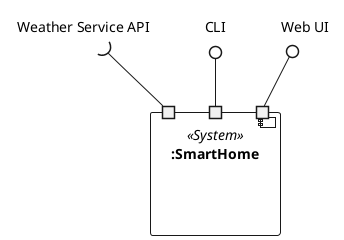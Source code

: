 @startuml
skinparam linetype polyline

component :SmartHome <<System>> {
    port " " as P1
    port " " as P2
    port " " as P3
}

rectangle "Web UI" as WEB
rectangle "CLI" as CLI
rectangle "Weather Service API" as WS

skinparam rectangle {
    BackgroundColor #FFFFFF
    BorderColor #FFFFFF
}

P1 -up-0 WEB
P2 -up-0 CLI
P3 -up-( WS
@enduml